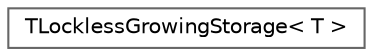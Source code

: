 digraph "Graphical Class Hierarchy"
{
 // INTERACTIVE_SVG=YES
 // LATEX_PDF_SIZE
  bgcolor="transparent";
  edge [fontname=Helvetica,fontsize=10,labelfontname=Helvetica,labelfontsize=10];
  node [fontname=Helvetica,fontsize=10,shape=box,height=0.2,width=0.4];
  rankdir="LR";
  Node0 [id="Node000000",label="TLocklessGrowingStorage\< T \>",height=0.2,width=0.4,color="grey40", fillcolor="white", style="filled",URL="$d6/dc1/classTLocklessGrowingStorage.html",tooltip=" "];
}
